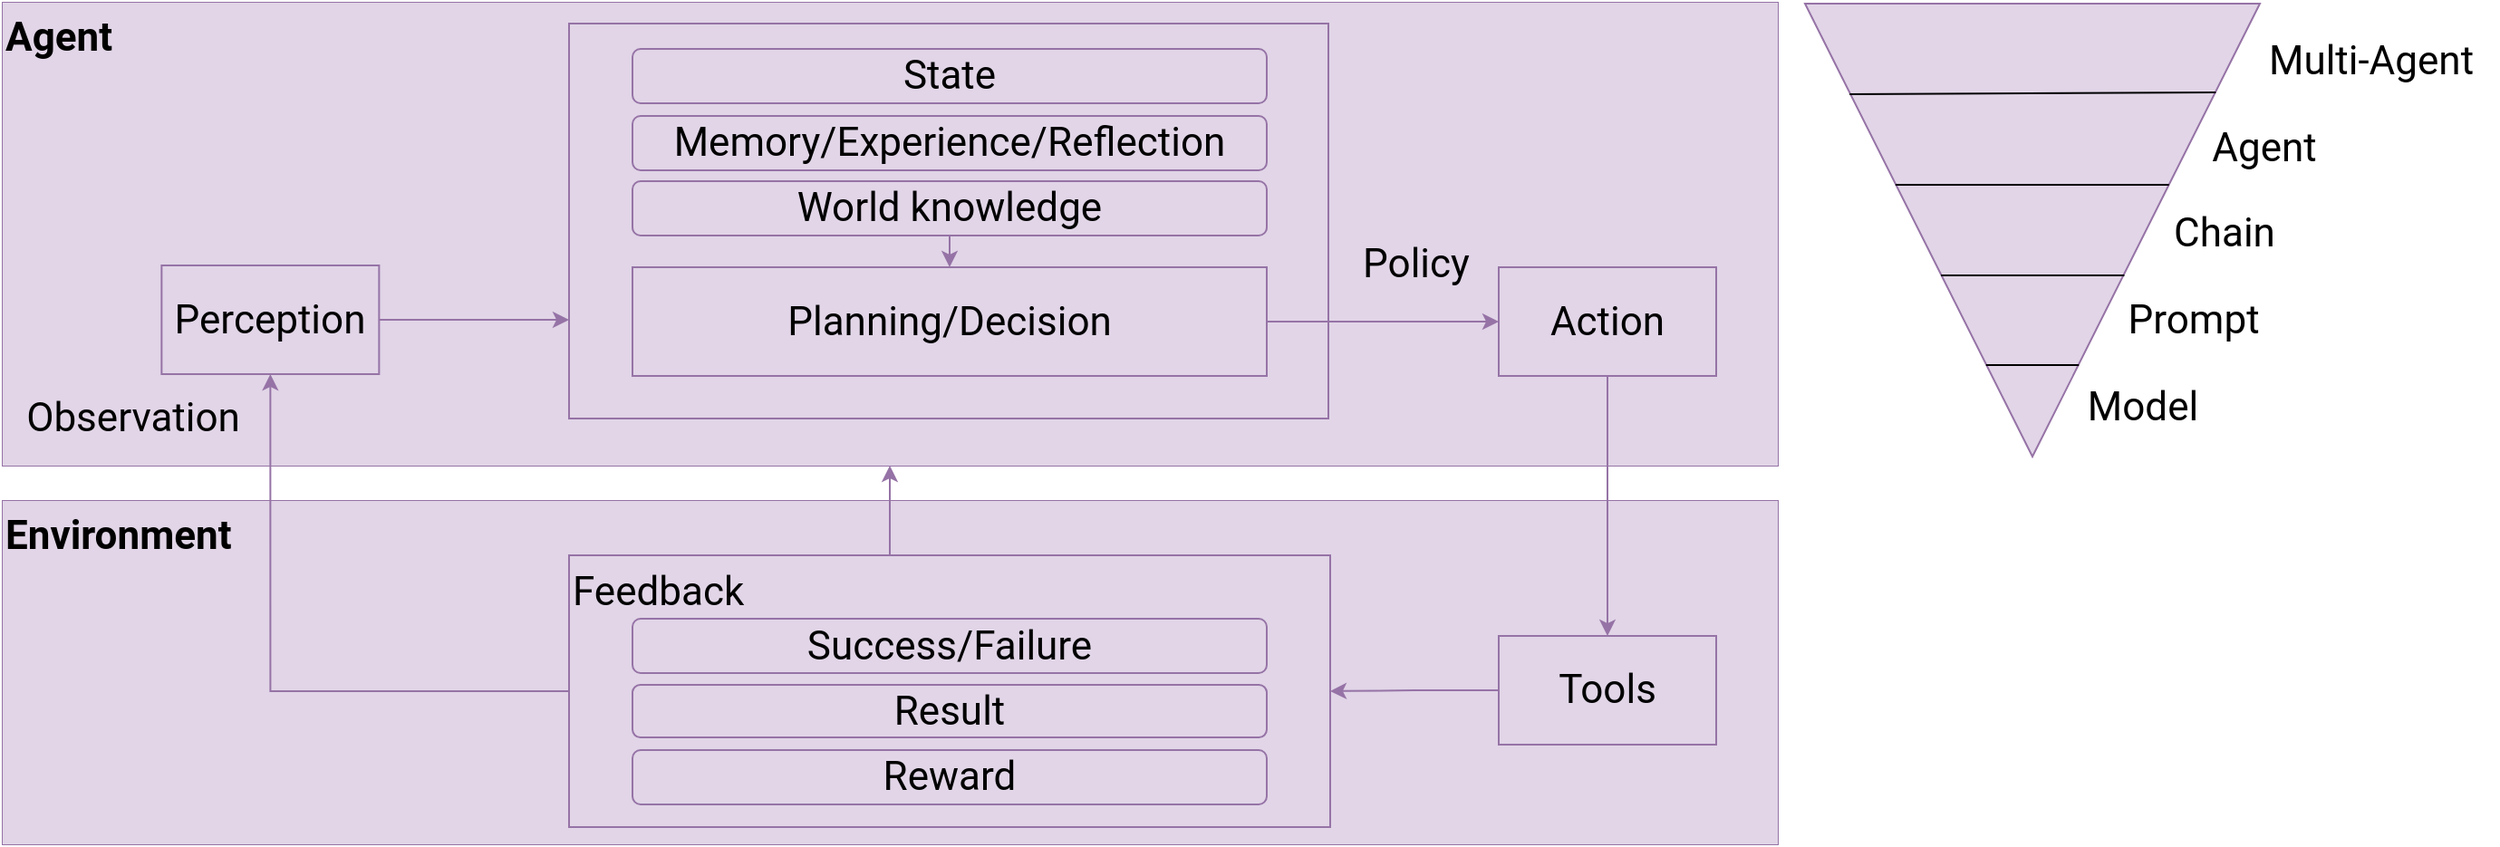 <mxfile version="24.7.5">
  <diagram name="第 1 页" id="OYuebWuwv2_rnE3YtoPc">
    <mxGraphModel dx="4906" dy="826" grid="0" gridSize="10" guides="1" tooltips="1" connect="1" arrows="1" fold="1" page="0" pageScale="1" pageWidth="827" pageHeight="1169" math="0" shadow="0">
      <root>
        <mxCell id="0" />
        <mxCell id="1" parent="0" />
        <mxCell id="IxvLEUm5hBMbJVvRJ1Gj-1" value="Agent" style="rounded=0;whiteSpace=wrap;html=1;verticalAlign=top;align=left;fontSize=22;fontFamily=Roboto;strokeWidth=0.5;fontStyle=1;fillColor=#e1d5e7;strokeColor=#9673a6;" parent="1" vertex="1">
          <mxGeometry x="-3075" y="561" width="980" height="256" as="geometry" />
        </mxCell>
        <mxCell id="IxvLEUm5hBMbJVvRJ1Gj-2" value="Environment" style="rounded=0;whiteSpace=wrap;html=1;verticalAlign=top;align=left;fontSize=22;fontFamily=Roboto;strokeWidth=0.5;fontStyle=1;fillColor=#e1d5e7;strokeColor=#9673a6;" parent="1" vertex="1">
          <mxGeometry x="-3075" y="836" width="980" height="190" as="geometry" />
        </mxCell>
        <mxCell id="IxvLEUm5hBMbJVvRJ1Gj-41" style="edgeStyle=orthogonalEdgeStyle;rounded=0;orthogonalLoop=1;jettySize=auto;html=1;exitX=1;exitY=0.5;exitDx=0;exitDy=0;entryX=0;entryY=0.75;entryDx=0;entryDy=0;fillColor=#e1d5e7;strokeColor=#9673a6;" parent="1" source="IxvLEUm5hBMbJVvRJ1Gj-4" target="IxvLEUm5hBMbJVvRJ1Gj-5" edge="1">
          <mxGeometry relative="1" as="geometry" />
        </mxCell>
        <mxCell id="IxvLEUm5hBMbJVvRJ1Gj-4" value="Perception" style="rounded=0;whiteSpace=wrap;html=1;fontFamily=Roboto;fontSize=22;fillColor=#e1d5e7;strokeColor=#9673a6;" parent="1" vertex="1">
          <mxGeometry x="-2986.82" y="706.5" width="120" height="60" as="geometry" />
        </mxCell>
        <mxCell id="IxvLEUm5hBMbJVvRJ1Gj-5" value="" style="rounded=0;whiteSpace=wrap;html=1;fontFamily=Roboto;fontSize=22;fillColor=#e1d5e7;strokeColor=#9673a6;" parent="1" vertex="1">
          <mxGeometry x="-2762" y="573" width="419" height="218" as="geometry" />
        </mxCell>
        <mxCell id="IxvLEUm5hBMbJVvRJ1Gj-6" style="edgeStyle=orthogonalEdgeStyle;rounded=0;orthogonalLoop=1;jettySize=auto;html=1;exitX=0.5;exitY=1;exitDx=0;exitDy=0;entryX=0.5;entryY=0;entryDx=0;entryDy=0;fontFamily=Roboto;fontSize=22;fillColor=#e1d5e7;strokeColor=#9673a6;" parent="1" source="IxvLEUm5hBMbJVvRJ1Gj-7" target="IxvLEUm5hBMbJVvRJ1Gj-21" edge="1">
          <mxGeometry relative="1" as="geometry" />
        </mxCell>
        <mxCell id="IxvLEUm5hBMbJVvRJ1Gj-7" value="Action" style="rounded=0;whiteSpace=wrap;html=1;fontFamily=Roboto;fontSize=22;fillColor=#e1d5e7;strokeColor=#9673a6;" parent="1" vertex="1">
          <mxGeometry x="-2249" y="707.5" width="120" height="60" as="geometry" />
        </mxCell>
        <mxCell id="IxvLEUm5hBMbJVvRJ1Gj-8" style="edgeStyle=orthogonalEdgeStyle;rounded=0;orthogonalLoop=1;jettySize=auto;html=1;exitX=1;exitY=0.5;exitDx=0;exitDy=0;entryX=0;entryY=0.5;entryDx=0;entryDy=0;fontFamily=Roboto;fontSize=22;fillColor=#e1d5e7;strokeColor=#9673a6;" parent="1" source="IxvLEUm5hBMbJVvRJ1Gj-9" target="IxvLEUm5hBMbJVvRJ1Gj-7" edge="1">
          <mxGeometry relative="1" as="geometry" />
        </mxCell>
        <mxCell id="IxvLEUm5hBMbJVvRJ1Gj-9" value="Planning/Decision" style="rounded=0;whiteSpace=wrap;html=1;fontFamily=Roboto;fontSize=22;fillColor=#e1d5e7;strokeColor=#9673a6;" parent="1" vertex="1">
          <mxGeometry x="-2727" y="707.5" width="350" height="60" as="geometry" />
        </mxCell>
        <mxCell id="IxvLEUm5hBMbJVvRJ1Gj-10" value="State" style="rounded=1;whiteSpace=wrap;html=1;strokeColor=#9673a6;fontFamily=Roboto;fontSize=22;fillColor=#e1d5e7;" parent="1" vertex="1">
          <mxGeometry x="-2727" y="587" width="350" height="30" as="geometry" />
        </mxCell>
        <mxCell id="IxvLEUm5hBMbJVvRJ1Gj-11" value="Memory/Experience/Reflection" style="rounded=1;whiteSpace=wrap;html=1;strokeColor=#9673a6;fontFamily=Roboto;fontSize=22;fillColor=#e1d5e7;" parent="1" vertex="1">
          <mxGeometry x="-2727" y="624" width="350" height="30" as="geometry" />
        </mxCell>
        <mxCell id="IxvLEUm5hBMbJVvRJ1Gj-12" style="edgeStyle=orthogonalEdgeStyle;rounded=0;orthogonalLoop=1;jettySize=auto;html=1;exitX=0.5;exitY=1;exitDx=0;exitDy=0;entryX=0.5;entryY=0;entryDx=0;entryDy=0;strokeColor=#9673a6;fontFamily=Roboto;fontSize=22;fillColor=#e1d5e7;" parent="1" source="IxvLEUm5hBMbJVvRJ1Gj-13" target="IxvLEUm5hBMbJVvRJ1Gj-9" edge="1">
          <mxGeometry relative="1" as="geometry" />
        </mxCell>
        <mxCell id="IxvLEUm5hBMbJVvRJ1Gj-13" value="World knowledge" style="rounded=1;whiteSpace=wrap;html=1;strokeColor=#9673a6;fontFamily=Roboto;fontSize=22;fillColor=#e1d5e7;" parent="1" vertex="1">
          <mxGeometry x="-2727" y="660" width="350" height="30" as="geometry" />
        </mxCell>
        <mxCell id="IxvLEUm5hBMbJVvRJ1Gj-14" style="edgeStyle=orthogonalEdgeStyle;rounded=0;orthogonalLoop=1;jettySize=auto;html=1;exitX=0.5;exitY=0;exitDx=0;exitDy=0;fontFamily=Roboto;fontSize=22;fillColor=#e1d5e7;strokeColor=#9673a6;" parent="1" source="IxvLEUm5hBMbJVvRJ1Gj-16" target="IxvLEUm5hBMbJVvRJ1Gj-1" edge="1">
          <mxGeometry relative="1" as="geometry">
            <mxPoint x="-2585" y="820" as="targetPoint" />
            <Array as="points">
              <mxPoint x="-2551" y="872" />
              <mxPoint x="-2585" y="872" />
            </Array>
          </mxGeometry>
        </mxCell>
        <mxCell id="IxvLEUm5hBMbJVvRJ1Gj-15" style="edgeStyle=orthogonalEdgeStyle;rounded=0;orthogonalLoop=1;jettySize=auto;html=1;exitX=0;exitY=0.5;exitDx=0;exitDy=0;entryX=0.5;entryY=1;entryDx=0;entryDy=0;fontFamily=Roboto;fontSize=22;fillColor=#e1d5e7;strokeColor=#9673a6;" parent="1" source="IxvLEUm5hBMbJVvRJ1Gj-16" target="IxvLEUm5hBMbJVvRJ1Gj-4" edge="1">
          <mxGeometry relative="1" as="geometry" />
        </mxCell>
        <mxCell id="IxvLEUm5hBMbJVvRJ1Gj-16" value="Feedback" style="rounded=0;whiteSpace=wrap;html=1;verticalAlign=top;align=left;fontSize=22;fontFamily=Roboto;fillColor=#e1d5e7;strokeColor=#9673a6;" parent="1" vertex="1">
          <mxGeometry x="-2762" y="866.5" width="420" height="150" as="geometry" />
        </mxCell>
        <mxCell id="IxvLEUm5hBMbJVvRJ1Gj-17" value="Success/Failure" style="rounded=1;whiteSpace=wrap;html=1;flipV=1;fontFamily=Roboto;fontSize=22;fillColor=#e1d5e7;strokeColor=#9673a6;" parent="1" vertex="1">
          <mxGeometry x="-2727" y="901.5" width="350" height="30" as="geometry" />
        </mxCell>
        <mxCell id="IxvLEUm5hBMbJVvRJ1Gj-18" value="Result" style="rounded=1;whiteSpace=wrap;html=1;flipV=1;fontFamily=Roboto;fontSize=22;fillColor=#e1d5e7;strokeColor=#9673a6;" parent="1" vertex="1">
          <mxGeometry x="-2727" y="938" width="350" height="29" as="geometry" />
        </mxCell>
        <mxCell id="IxvLEUm5hBMbJVvRJ1Gj-19" value="Reward" style="rounded=1;whiteSpace=wrap;html=1;flipV=1;fontFamily=Roboto;fontSize=22;fillColor=#e1d5e7;strokeColor=#9673a6;" parent="1" vertex="1">
          <mxGeometry x="-2727" y="974" width="350" height="30" as="geometry" />
        </mxCell>
        <mxCell id="IxvLEUm5hBMbJVvRJ1Gj-20" style="edgeStyle=orthogonalEdgeStyle;rounded=0;orthogonalLoop=1;jettySize=auto;html=1;exitX=0;exitY=0.5;exitDx=0;exitDy=0;entryX=1;entryY=0.5;entryDx=0;entryDy=0;fontFamily=Roboto;fontSize=22;fillColor=#e1d5e7;strokeColor=#9673a6;" parent="1" source="IxvLEUm5hBMbJVvRJ1Gj-21" target="IxvLEUm5hBMbJVvRJ1Gj-16" edge="1">
          <mxGeometry relative="1" as="geometry" />
        </mxCell>
        <mxCell id="IxvLEUm5hBMbJVvRJ1Gj-21" value="Tools" style="rounded=0;whiteSpace=wrap;html=1;fontFamily=Roboto;fontSize=22;fillColor=#e1d5e7;strokeColor=#9673a6;" parent="1" vertex="1">
          <mxGeometry x="-2249" y="911" width="120" height="60" as="geometry" />
        </mxCell>
        <mxCell id="IxvLEUm5hBMbJVvRJ1Gj-22" value="Policy" style="text;html=1;align=center;verticalAlign=middle;resizable=0;points=[];autosize=1;strokeColor=none;fillColor=#e1d5e7;fontFamily=Roboto;fontSize=22;" parent="1" vertex="1">
          <mxGeometry x="-2335" y="687" width="79" height="38" as="geometry" />
        </mxCell>
        <mxCell id="IxvLEUm5hBMbJVvRJ1Gj-23" value="Observation" style="text;html=1;align=center;verticalAlign=middle;resizable=0;points=[];autosize=1;strokeColor=none;fillColor=#e1d5e7;fontFamily=Roboto;fontSize=22;" parent="1" vertex="1">
          <mxGeometry x="-3074" y="772" width="141" height="38" as="geometry" />
        </mxCell>
        <mxCell id="IxvLEUm5hBMbJVvRJ1Gj-24" value="" style="triangle;whiteSpace=wrap;html=1;direction=south;fontSize=22;fillColor=#e1d5e7;strokeColor=#9673a6;" parent="1" vertex="1">
          <mxGeometry x="-2080" y="562" width="251" height="250" as="geometry" />
        </mxCell>
        <mxCell id="IxvLEUm5hBMbJVvRJ1Gj-25" value="" style="endArrow=none;html=1;rounded=0;exitX=0.798;exitY=0.398;exitDx=0;exitDy=0;exitPerimeter=0;entryX=0.798;entryY=0.602;entryDx=0;entryDy=0;entryPerimeter=0;fontSize=22;" parent="1" source="IxvLEUm5hBMbJVvRJ1Gj-24" target="IxvLEUm5hBMbJVvRJ1Gj-24" edge="1">
          <mxGeometry width="50" height="50" relative="1" as="geometry">
            <mxPoint x="-1920" y="881.4" as="sourcePoint" />
            <mxPoint x="-1859.4" y="882.2" as="targetPoint" />
          </mxGeometry>
        </mxCell>
        <mxCell id="IxvLEUm5hBMbJVvRJ1Gj-26" value="" style="endArrow=none;html=1;rounded=0;exitX=0.6;exitY=0.701;exitDx=0;exitDy=0;exitPerimeter=0;entryX=0.6;entryY=0.298;entryDx=0;entryDy=0;entryPerimeter=0;fontSize=22;" parent="1" source="IxvLEUm5hBMbJVvRJ1Gj-24" target="IxvLEUm5hBMbJVvRJ1Gj-24" edge="1">
          <mxGeometry width="50" height="50" relative="1" as="geometry">
            <mxPoint x="-1940" y="832" as="sourcePoint" />
            <mxPoint x="-1890" y="782" as="targetPoint" />
          </mxGeometry>
        </mxCell>
        <mxCell id="IxvLEUm5hBMbJVvRJ1Gj-27" value="" style="endArrow=none;html=1;rounded=0;exitX=0.4;exitY=0.801;exitDx=0;exitDy=0;exitPerimeter=0;entryX=0.4;entryY=0.2;entryDx=0;entryDy=0;entryPerimeter=0;fontSize=22;" parent="1" source="IxvLEUm5hBMbJVvRJ1Gj-24" target="IxvLEUm5hBMbJVvRJ1Gj-24" edge="1">
          <mxGeometry width="50" height="50" relative="1" as="geometry">
            <mxPoint x="-1970" y="742" as="sourcePoint" />
            <mxPoint x="-1920" y="692" as="targetPoint" />
          </mxGeometry>
        </mxCell>
        <mxCell id="IxvLEUm5hBMbJVvRJ1Gj-28" value="" style="endArrow=none;html=1;rounded=0;exitX=0.2;exitY=0.902;exitDx=0;exitDy=0;exitPerimeter=0;entryX=0.196;entryY=0.097;entryDx=0;entryDy=0;entryPerimeter=0;fontSize=22;" parent="1" source="IxvLEUm5hBMbJVvRJ1Gj-24" target="IxvLEUm5hBMbJVvRJ1Gj-24" edge="1">
          <mxGeometry width="50" height="50" relative="1" as="geometry">
            <mxPoint x="-2000" y="652" as="sourcePoint" />
            <mxPoint x="-1770" y="642" as="targetPoint" />
          </mxGeometry>
        </mxCell>
        <mxCell id="IxvLEUm5hBMbJVvRJ1Gj-29" value="Prompt" style="text;html=1;align=center;verticalAlign=middle;resizable=0;points=[];autosize=1;strokeColor=none;fillColor=none;fontFamily=Roboto;fontStyle=0;fontSize=22;" parent="1" vertex="1">
          <mxGeometry x="-1913" y="718" width="93" height="38" as="geometry" />
        </mxCell>
        <mxCell id="IxvLEUm5hBMbJVvRJ1Gj-30" value="Chain" style="text;html=1;align=center;verticalAlign=middle;resizable=0;points=[];autosize=1;strokeColor=none;fillColor=none;fontFamily=Roboto;fontStyle=0;fontSize=22;" parent="1" vertex="1">
          <mxGeometry x="-1887" y="670" width="76" height="38" as="geometry" />
        </mxCell>
        <mxCell id="IxvLEUm5hBMbJVvRJ1Gj-31" value="Agent" style="text;html=1;align=center;verticalAlign=middle;resizable=0;points=[];autosize=1;strokeColor=none;fillColor=none;fontFamily=Roboto;fontStyle=0;fontSize=22;" parent="1" vertex="1">
          <mxGeometry x="-1866" y="623" width="78" height="38" as="geometry" />
        </mxCell>
        <mxCell id="IxvLEUm5hBMbJVvRJ1Gj-32" value="Multi-Agent" style="text;html=1;align=center;verticalAlign=middle;resizable=0;points=[];autosize=1;strokeColor=none;fillColor=none;fontFamily=Roboto;fontStyle=0;fontSize=22;" parent="1" vertex="1">
          <mxGeometry x="-1839" y="575" width="141" height="38" as="geometry" />
        </mxCell>
        <mxCell id="IxvLEUm5hBMbJVvRJ1Gj-33" value="Model" style="text;html=1;align=center;verticalAlign=middle;resizable=0;points=[];autosize=1;strokeColor=none;fillColor=none;fontFamily=Roboto;fontSize=22;" parent="1" vertex="1">
          <mxGeometry x="-1935" y="765.5" width="81" height="38" as="geometry" />
        </mxCell>
      </root>
    </mxGraphModel>
  </diagram>
</mxfile>

